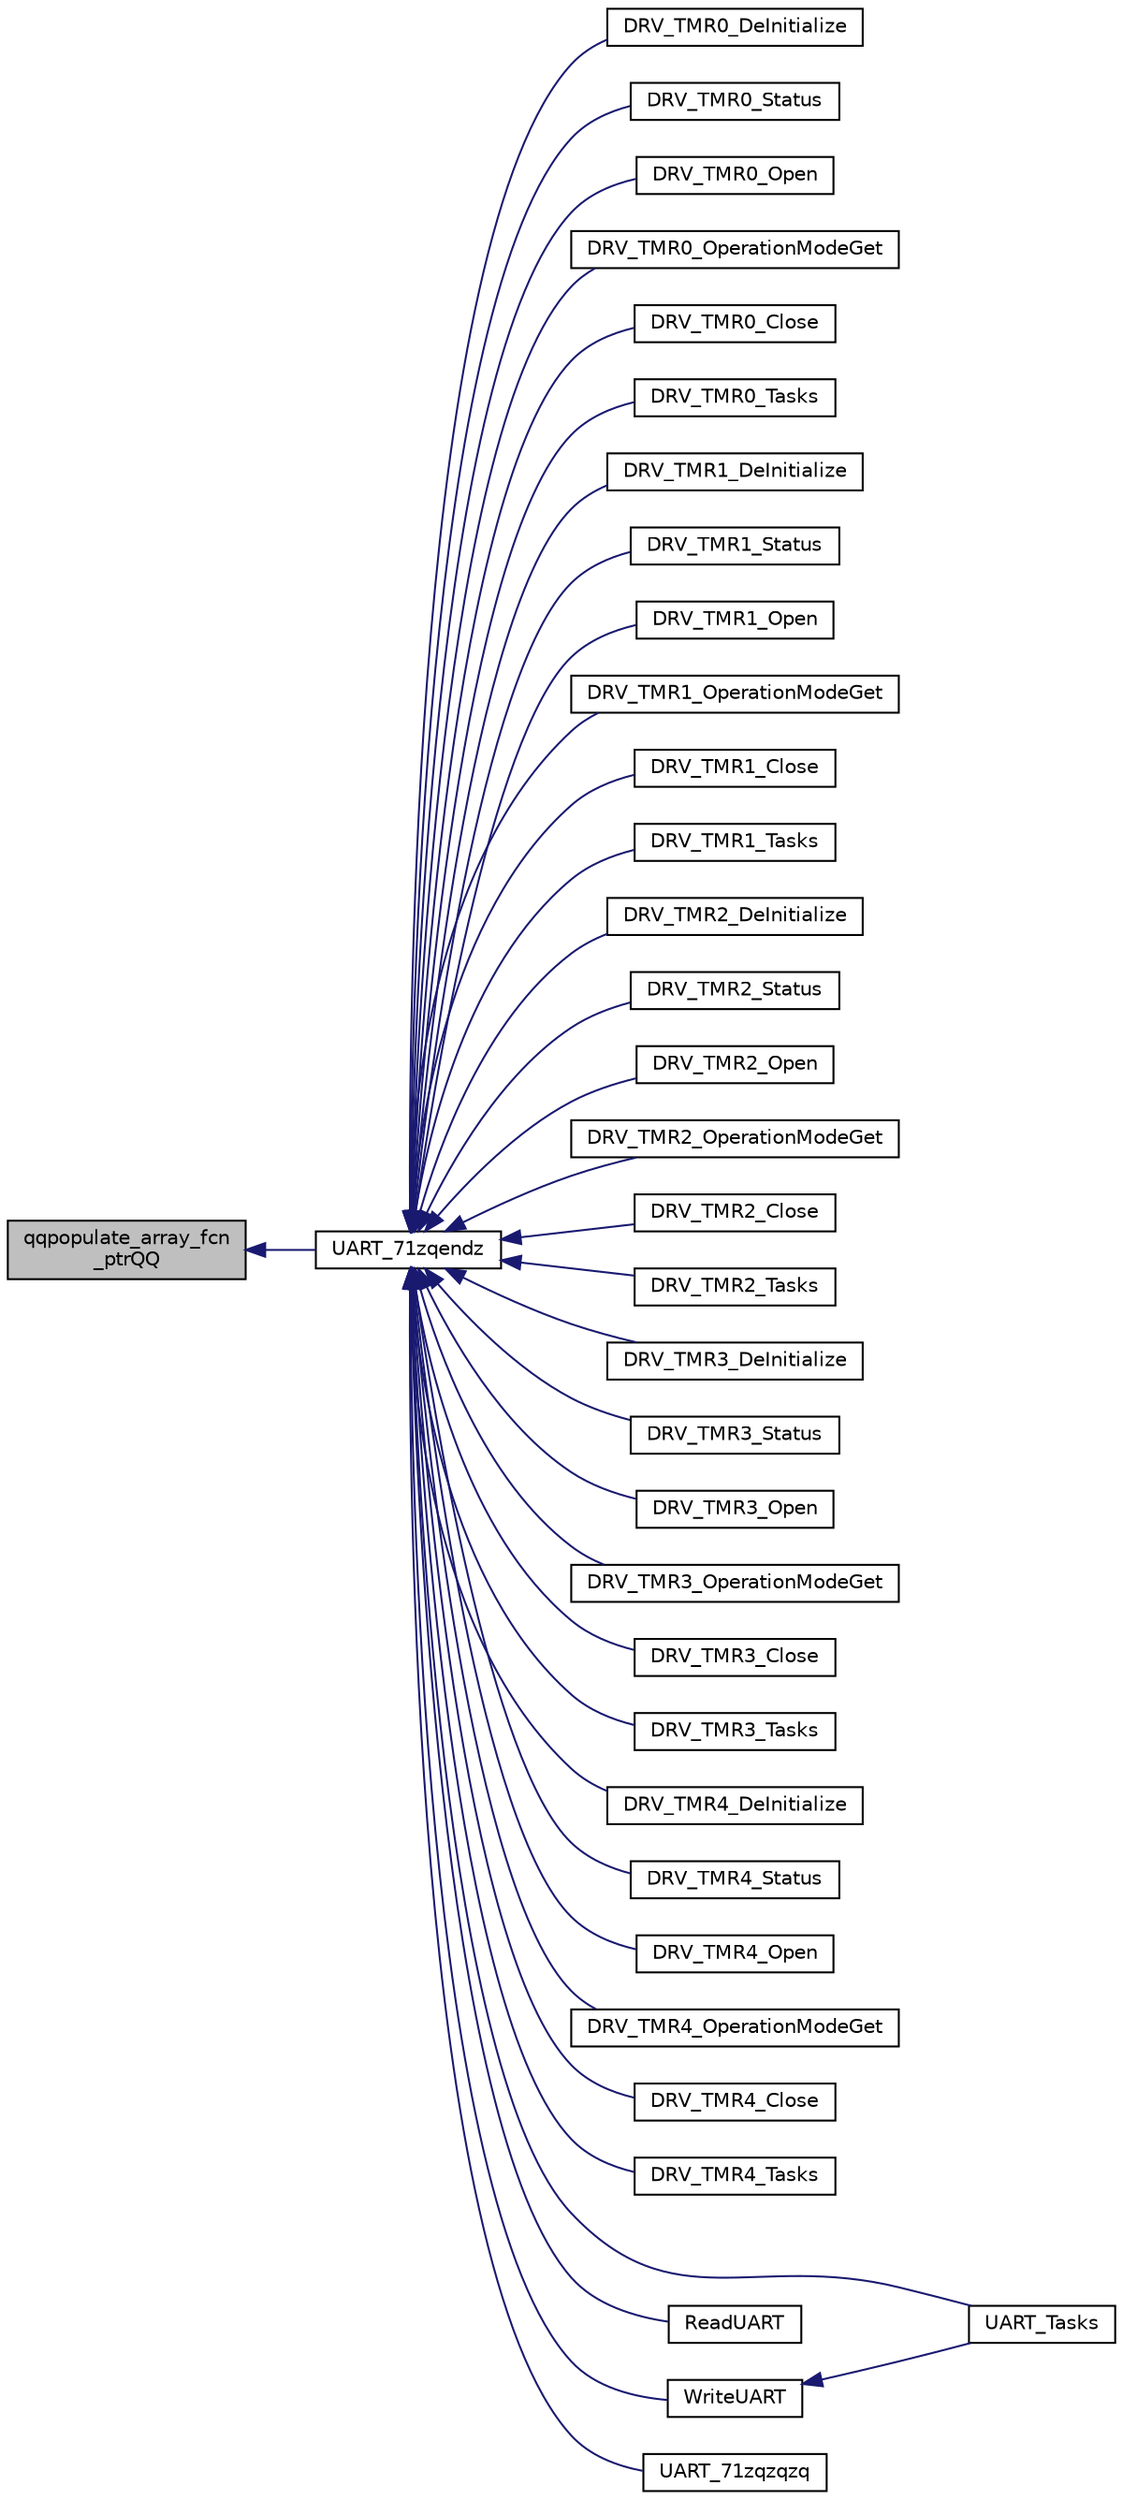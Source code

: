 digraph "qqpopulate_array_fcn_ptrQQ"
{
  edge [fontname="Helvetica",fontsize="10",labelfontname="Helvetica",labelfontsize="10"];
  node [fontname="Helvetica",fontsize="10",shape=record];
  rankdir="LR";
  Node1551 [label="qqpopulate_array_fcn\l_ptrQQ",height=0.2,width=0.4,color="black", fillcolor="grey75", style="filled", fontcolor="black"];
  Node1551 -> Node1552 [dir="back",color="midnightblue",fontsize="10",style="solid",fontname="Helvetica"];
  Node1552 [label="UART_71zqendz",height=0.2,width=0.4,color="black", fillcolor="white", style="filled",URL="$inszt___u_a_r_t_8c.html#a554df8fb4d2ec98c6717da3f7ee9f81d"];
  Node1552 -> Node1553 [dir="back",color="midnightblue",fontsize="10",style="solid",fontname="Helvetica"];
  Node1553 [label="DRV_TMR0_DeInitialize",height=0.2,width=0.4,color="black", fillcolor="white", style="filled",URL="$inszt___u_a_r_t_8c.html#ac35e22ce2277246569aa15a0142f42de"];
  Node1552 -> Node1554 [dir="back",color="midnightblue",fontsize="10",style="solid",fontname="Helvetica"];
  Node1554 [label="DRV_TMR0_Status",height=0.2,width=0.4,color="black", fillcolor="white", style="filled",URL="$inszt___u_a_r_t_8c.html#aa0b45abb3787c0b80fba63077983fda6"];
  Node1552 -> Node1555 [dir="back",color="midnightblue",fontsize="10",style="solid",fontname="Helvetica"];
  Node1555 [label="DRV_TMR0_Open",height=0.2,width=0.4,color="black", fillcolor="white", style="filled",URL="$inszt___u_a_r_t_8c.html#a6185be0b1acc5308100e9c168c6d9882"];
  Node1552 -> Node1556 [dir="back",color="midnightblue",fontsize="10",style="solid",fontname="Helvetica"];
  Node1556 [label="DRV_TMR0_OperationModeGet",height=0.2,width=0.4,color="black", fillcolor="white", style="filled",URL="$inszt___u_a_r_t_8c.html#a75154e72363837310412c5f0f77ca99b"];
  Node1552 -> Node1557 [dir="back",color="midnightblue",fontsize="10",style="solid",fontname="Helvetica"];
  Node1557 [label="DRV_TMR0_Close",height=0.2,width=0.4,color="black", fillcolor="white", style="filled",URL="$inszt___u_a_r_t_8c.html#a32eae35a1e64a44969e70c746ec9cdc2"];
  Node1552 -> Node1558 [dir="back",color="midnightblue",fontsize="10",style="solid",fontname="Helvetica"];
  Node1558 [label="DRV_TMR0_Tasks",height=0.2,width=0.4,color="black", fillcolor="white", style="filled",URL="$inszt___u_a_r_t_8c.html#a074ed24077060483c762988f726d23e9"];
  Node1552 -> Node1559 [dir="back",color="midnightblue",fontsize="10",style="solid",fontname="Helvetica"];
  Node1559 [label="DRV_TMR1_DeInitialize",height=0.2,width=0.4,color="black", fillcolor="white", style="filled",URL="$inszt___u_a_r_t_8c.html#abf7739f5097a1ceff5268ea070a35c9e"];
  Node1552 -> Node1560 [dir="back",color="midnightblue",fontsize="10",style="solid",fontname="Helvetica"];
  Node1560 [label="DRV_TMR1_Status",height=0.2,width=0.4,color="black", fillcolor="white", style="filled",URL="$inszt___u_a_r_t_8c.html#af0b509a65d0cc40830845f905e72f383"];
  Node1552 -> Node1561 [dir="back",color="midnightblue",fontsize="10",style="solid",fontname="Helvetica"];
  Node1561 [label="DRV_TMR1_Open",height=0.2,width=0.4,color="black", fillcolor="white", style="filled",URL="$inszt___u_a_r_t_8c.html#ac23662f1a2e62aff3d8576b4fb403b5e"];
  Node1552 -> Node1562 [dir="back",color="midnightblue",fontsize="10",style="solid",fontname="Helvetica"];
  Node1562 [label="DRV_TMR1_OperationModeGet",height=0.2,width=0.4,color="black", fillcolor="white", style="filled",URL="$inszt___u_a_r_t_8c.html#a2ddcb52c248a14db2f5d3cc2b8396b4d"];
  Node1552 -> Node1563 [dir="back",color="midnightblue",fontsize="10",style="solid",fontname="Helvetica"];
  Node1563 [label="DRV_TMR1_Close",height=0.2,width=0.4,color="black", fillcolor="white", style="filled",URL="$inszt___u_a_r_t_8c.html#a6a5cde4bb2a1f040394eff6085aa1d59"];
  Node1552 -> Node1564 [dir="back",color="midnightblue",fontsize="10",style="solid",fontname="Helvetica"];
  Node1564 [label="DRV_TMR1_Tasks",height=0.2,width=0.4,color="black", fillcolor="white", style="filled",URL="$inszt___u_a_r_t_8c.html#a0c01e1083b80ad88b2bc0fae758b1f0e"];
  Node1552 -> Node1565 [dir="back",color="midnightblue",fontsize="10",style="solid",fontname="Helvetica"];
  Node1565 [label="DRV_TMR2_DeInitialize",height=0.2,width=0.4,color="black", fillcolor="white", style="filled",URL="$inszt___u_a_r_t_8c.html#a0aa800750e31f5d3aea0afcd7faa41fe"];
  Node1552 -> Node1566 [dir="back",color="midnightblue",fontsize="10",style="solid",fontname="Helvetica"];
  Node1566 [label="DRV_TMR2_Status",height=0.2,width=0.4,color="black", fillcolor="white", style="filled",URL="$inszt___u_a_r_t_8c.html#ab66021f387d5cbb3e7ab20b7718aa773"];
  Node1552 -> Node1567 [dir="back",color="midnightblue",fontsize="10",style="solid",fontname="Helvetica"];
  Node1567 [label="DRV_TMR2_Open",height=0.2,width=0.4,color="black", fillcolor="white", style="filled",URL="$inszt___u_a_r_t_8c.html#ae3ec2e7d926f1dfcf4d5b4ec3f4452b1"];
  Node1552 -> Node1568 [dir="back",color="midnightblue",fontsize="10",style="solid",fontname="Helvetica"];
  Node1568 [label="DRV_TMR2_OperationModeGet",height=0.2,width=0.4,color="black", fillcolor="white", style="filled",URL="$inszt___u_a_r_t_8c.html#aaec612bc5ca6823e226aa9e168f0f7e4"];
  Node1552 -> Node1569 [dir="back",color="midnightblue",fontsize="10",style="solid",fontname="Helvetica"];
  Node1569 [label="DRV_TMR2_Close",height=0.2,width=0.4,color="black", fillcolor="white", style="filled",URL="$inszt___u_a_r_t_8c.html#a5ad44e5f36f8a566c396331e7c08c15d"];
  Node1552 -> Node1570 [dir="back",color="midnightblue",fontsize="10",style="solid",fontname="Helvetica"];
  Node1570 [label="DRV_TMR2_Tasks",height=0.2,width=0.4,color="black", fillcolor="white", style="filled",URL="$inszt___u_a_r_t_8c.html#a4cae103296c260a0cacd0bfbb02abec6"];
  Node1552 -> Node1571 [dir="back",color="midnightblue",fontsize="10",style="solid",fontname="Helvetica"];
  Node1571 [label="DRV_TMR3_DeInitialize",height=0.2,width=0.4,color="black", fillcolor="white", style="filled",URL="$inszt___u_a_r_t_8c.html#a51119949a1b0dc2ade9d15cd3eef3cf9"];
  Node1552 -> Node1572 [dir="back",color="midnightblue",fontsize="10",style="solid",fontname="Helvetica"];
  Node1572 [label="DRV_TMR3_Status",height=0.2,width=0.4,color="black", fillcolor="white", style="filled",URL="$inszt___u_a_r_t_8c.html#ab337820f2261ee63bfbdbe91f999de92"];
  Node1552 -> Node1573 [dir="back",color="midnightblue",fontsize="10",style="solid",fontname="Helvetica"];
  Node1573 [label="DRV_TMR3_Open",height=0.2,width=0.4,color="black", fillcolor="white", style="filled",URL="$inszt___u_a_r_t_8c.html#a14def85d2721c6fe7a0f52e5da985745"];
  Node1552 -> Node1574 [dir="back",color="midnightblue",fontsize="10",style="solid",fontname="Helvetica"];
  Node1574 [label="DRV_TMR3_OperationModeGet",height=0.2,width=0.4,color="black", fillcolor="white", style="filled",URL="$inszt___u_a_r_t_8c.html#aba3d374b5742c8fed77fb9c5125906e8"];
  Node1552 -> Node1575 [dir="back",color="midnightblue",fontsize="10",style="solid",fontname="Helvetica"];
  Node1575 [label="DRV_TMR3_Close",height=0.2,width=0.4,color="black", fillcolor="white", style="filled",URL="$inszt___u_a_r_t_8c.html#a5dd9fa4b5c96ae83f17ed22952b3526b"];
  Node1552 -> Node1576 [dir="back",color="midnightblue",fontsize="10",style="solid",fontname="Helvetica"];
  Node1576 [label="DRV_TMR3_Tasks",height=0.2,width=0.4,color="black", fillcolor="white", style="filled",URL="$inszt___u_a_r_t_8c.html#ac4622292b2dab66f9b5ae9778db08478"];
  Node1552 -> Node1577 [dir="back",color="midnightblue",fontsize="10",style="solid",fontname="Helvetica"];
  Node1577 [label="DRV_TMR4_DeInitialize",height=0.2,width=0.4,color="black", fillcolor="white", style="filled",URL="$inszt___u_a_r_t_8c.html#a24315793d9553d184024aea496534bc5"];
  Node1552 -> Node1578 [dir="back",color="midnightblue",fontsize="10",style="solid",fontname="Helvetica"];
  Node1578 [label="DRV_TMR4_Status",height=0.2,width=0.4,color="black", fillcolor="white", style="filled",URL="$inszt___u_a_r_t_8c.html#aeb55a9257642cf221bcb641b25033668"];
  Node1552 -> Node1579 [dir="back",color="midnightblue",fontsize="10",style="solid",fontname="Helvetica"];
  Node1579 [label="DRV_TMR4_Open",height=0.2,width=0.4,color="black", fillcolor="white", style="filled",URL="$inszt___u_a_r_t_8c.html#a6e2c39c5a9d8b23859be0e673b43b1b9"];
  Node1552 -> Node1580 [dir="back",color="midnightblue",fontsize="10",style="solid",fontname="Helvetica"];
  Node1580 [label="DRV_TMR4_OperationModeGet",height=0.2,width=0.4,color="black", fillcolor="white", style="filled",URL="$inszt___u_a_r_t_8c.html#ad47780c4b3a36ef4f64841b0106a751d"];
  Node1552 -> Node1581 [dir="back",color="midnightblue",fontsize="10",style="solid",fontname="Helvetica"];
  Node1581 [label="DRV_TMR4_Close",height=0.2,width=0.4,color="black", fillcolor="white", style="filled",URL="$inszt___u_a_r_t_8c.html#abca98245dd4f6348cc96c19911fa2f7f"];
  Node1552 -> Node1582 [dir="back",color="midnightblue",fontsize="10",style="solid",fontname="Helvetica"];
  Node1582 [label="DRV_TMR4_Tasks",height=0.2,width=0.4,color="black", fillcolor="white", style="filled",URL="$inszt___u_a_r_t_8c.html#a97a4bb302673812056f8ad54ea70b59e"];
  Node1552 -> Node1583 [dir="back",color="midnightblue",fontsize="10",style="solid",fontname="Helvetica"];
  Node1583 [label="UART_Tasks",height=0.2,width=0.4,color="black", fillcolor="white", style="filled",URL="$_u_a_r_t_8h.html#aab7c894c540f5df89f5dc640f0379953"];
  Node1552 -> Node1584 [dir="back",color="midnightblue",fontsize="10",style="solid",fontname="Helvetica"];
  Node1584 [label="ReadUART",height=0.2,width=0.4,color="black", fillcolor="white", style="filled",URL="$inszt___u_a_r_t_8c.html#a2961ac14c60d8731e0c9761ab23fa39b"];
  Node1552 -> Node1585 [dir="back",color="midnightblue",fontsize="10",style="solid",fontname="Helvetica"];
  Node1585 [label="WriteUART",height=0.2,width=0.4,color="black", fillcolor="white", style="filled",URL="$inszt___u_a_r_t_8c.html#a04847dad9f416306723e78f9a048bfd1"];
  Node1585 -> Node1583 [dir="back",color="midnightblue",fontsize="10",style="solid",fontname="Helvetica"];
  Node1552 -> Node1586 [dir="back",color="midnightblue",fontsize="10",style="solid",fontname="Helvetica"];
  Node1586 [label="UART_71zqzqzq",height=0.2,width=0.4,color="black", fillcolor="white", style="filled",URL="$inszt___u_a_r_t_8c.html#a19c09b500081ebc96cd882580ab78f5c"];
}
